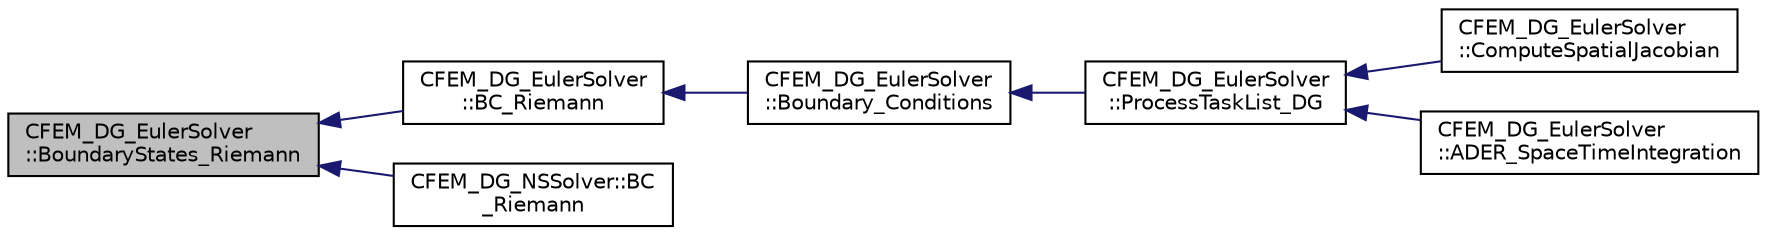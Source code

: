 digraph "CFEM_DG_EulerSolver::BoundaryStates_Riemann"
{
  edge [fontname="Helvetica",fontsize="10",labelfontname="Helvetica",labelfontsize="10"];
  node [fontname="Helvetica",fontsize="10",shape=record];
  rankdir="LR";
  Node869 [label="CFEM_DG_EulerSolver\l::BoundaryStates_Riemann",height=0.2,width=0.4,color="black", fillcolor="grey75", style="filled", fontcolor="black"];
  Node869 -> Node870 [dir="back",color="midnightblue",fontsize="10",style="solid",fontname="Helvetica"];
  Node870 [label="CFEM_DG_EulerSolver\l::BC_Riemann",height=0.2,width=0.4,color="black", fillcolor="white", style="filled",URL="$class_c_f_e_m___d_g___euler_solver.html#aaff04081aba8d9e24f0e615161e8020f",tooltip="Impose the boundary condition using characteristic reconstruction. It is a virtual function..."];
  Node870 -> Node871 [dir="back",color="midnightblue",fontsize="10",style="solid",fontname="Helvetica"];
  Node871 [label="CFEM_DG_EulerSolver\l::Boundary_Conditions",height=0.2,width=0.4,color="black", fillcolor="white", style="filled",URL="$class_c_f_e_m___d_g___euler_solver.html#ae37f8eba6d7793bc4edb5de6e26f992d",tooltip="Function, which computes the spatial residual for the DG discretization. "];
  Node871 -> Node872 [dir="back",color="midnightblue",fontsize="10",style="solid",fontname="Helvetica"];
  Node872 [label="CFEM_DG_EulerSolver\l::ProcessTaskList_DG",height=0.2,width=0.4,color="black", fillcolor="white", style="filled",URL="$class_c_f_e_m___d_g___euler_solver.html#a651cad1a94f2024c75a1a8be347e3375",tooltip="Function, which processes the list of tasks to be executed by the DG solver. "];
  Node872 -> Node873 [dir="back",color="midnightblue",fontsize="10",style="solid",fontname="Helvetica"];
  Node873 [label="CFEM_DG_EulerSolver\l::ComputeSpatialJacobian",height=0.2,width=0.4,color="black", fillcolor="white", style="filled",URL="$class_c_f_e_m___d_g___euler_solver.html#ac59d8dae95e3c3cc3ab3feaeb9be4b22",tooltip="Function, which controls the computation of the spatial Jacobian. "];
  Node872 -> Node874 [dir="back",color="midnightblue",fontsize="10",style="solid",fontname="Helvetica"];
  Node874 [label="CFEM_DG_EulerSolver\l::ADER_SpaceTimeIntegration",height=0.2,width=0.4,color="black", fillcolor="white", style="filled",URL="$class_c_f_e_m___d_g___euler_solver.html#a7f0da04d44069701db2228210b91c59e",tooltip="Function, to carry out the space time integration for ADER with time accurate local time stepping..."];
  Node869 -> Node875 [dir="back",color="midnightblue",fontsize="10",style="solid",fontname="Helvetica"];
  Node875 [label="CFEM_DG_NSSolver::BC\l_Riemann",height=0.2,width=0.4,color="black", fillcolor="white", style="filled",URL="$class_c_f_e_m___d_g___n_s_solver.html#afa0326d05f194eaacbb86e6231b27dd4",tooltip="Impose the boundary condition using characteristic reconstruction. "];
}
